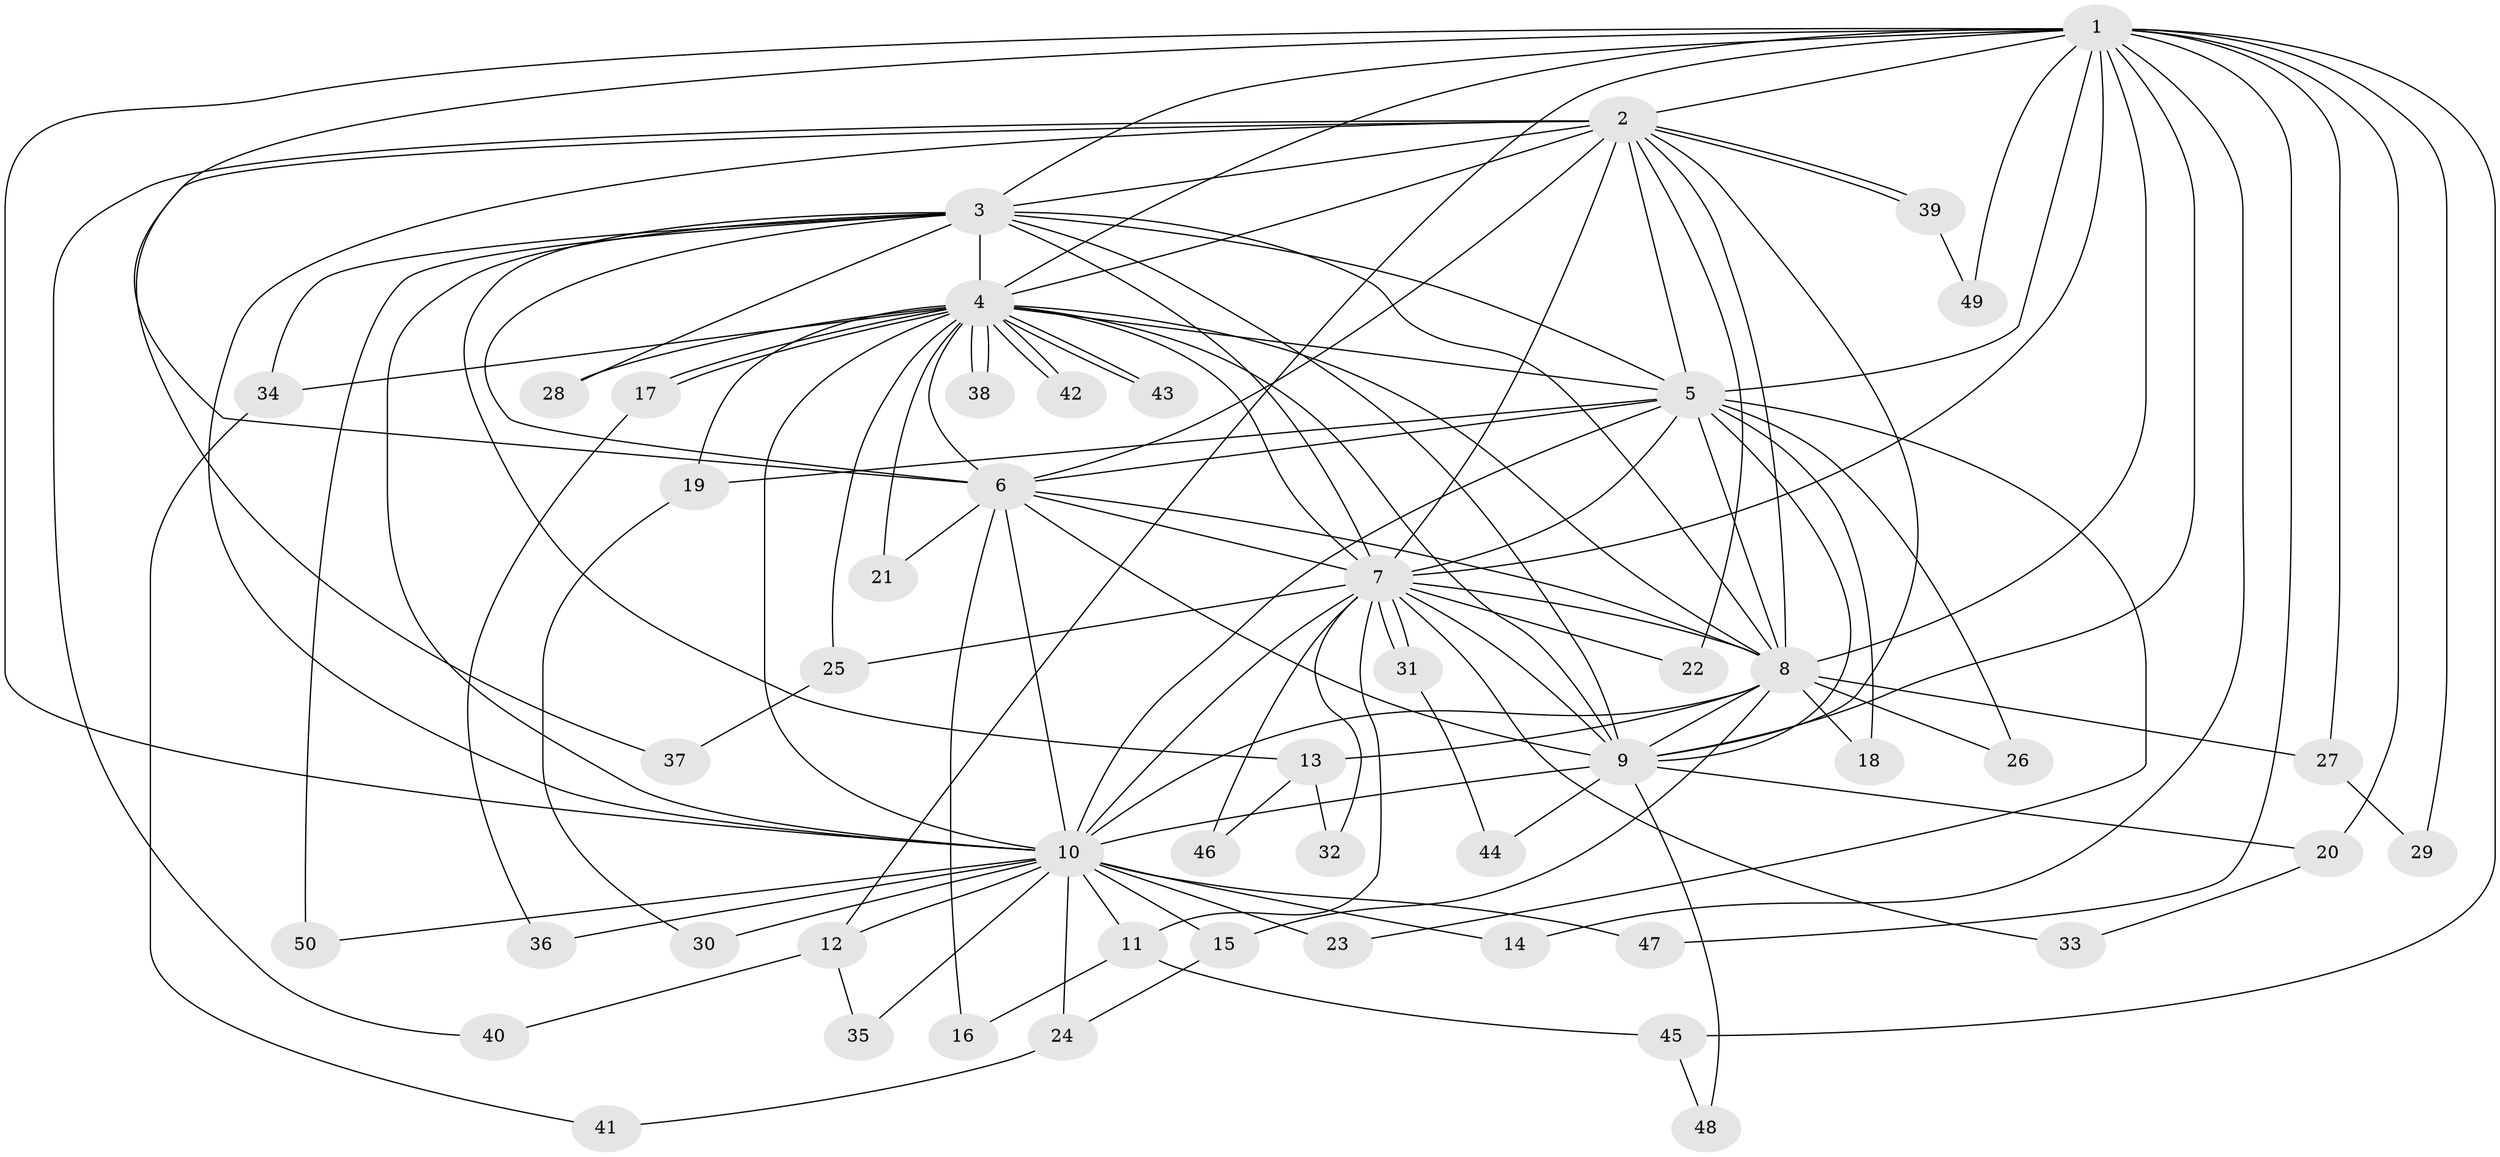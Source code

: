 // Generated by graph-tools (version 1.1) at 2025/11/02/27/25 16:11:04]
// undirected, 50 vertices, 125 edges
graph export_dot {
graph [start="1"]
  node [color=gray90,style=filled];
  1;
  2;
  3;
  4;
  5;
  6;
  7;
  8;
  9;
  10;
  11;
  12;
  13;
  14;
  15;
  16;
  17;
  18;
  19;
  20;
  21;
  22;
  23;
  24;
  25;
  26;
  27;
  28;
  29;
  30;
  31;
  32;
  33;
  34;
  35;
  36;
  37;
  38;
  39;
  40;
  41;
  42;
  43;
  44;
  45;
  46;
  47;
  48;
  49;
  50;
  1 -- 2;
  1 -- 3;
  1 -- 4;
  1 -- 5;
  1 -- 6;
  1 -- 7;
  1 -- 8;
  1 -- 9;
  1 -- 10;
  1 -- 12;
  1 -- 14;
  1 -- 20;
  1 -- 27;
  1 -- 29;
  1 -- 45;
  1 -- 47;
  1 -- 49;
  2 -- 3;
  2 -- 4;
  2 -- 5;
  2 -- 6;
  2 -- 7;
  2 -- 8;
  2 -- 9;
  2 -- 10;
  2 -- 22;
  2 -- 37;
  2 -- 39;
  2 -- 39;
  2 -- 40;
  3 -- 4;
  3 -- 5;
  3 -- 6;
  3 -- 7;
  3 -- 8;
  3 -- 9;
  3 -- 10;
  3 -- 13;
  3 -- 28;
  3 -- 34;
  3 -- 50;
  4 -- 5;
  4 -- 6;
  4 -- 7;
  4 -- 8;
  4 -- 9;
  4 -- 10;
  4 -- 17;
  4 -- 17;
  4 -- 19;
  4 -- 21;
  4 -- 25;
  4 -- 28;
  4 -- 34;
  4 -- 38;
  4 -- 38;
  4 -- 42;
  4 -- 42;
  4 -- 43;
  4 -- 43;
  5 -- 6;
  5 -- 7;
  5 -- 8;
  5 -- 9;
  5 -- 10;
  5 -- 18;
  5 -- 19;
  5 -- 23;
  5 -- 26;
  6 -- 7;
  6 -- 8;
  6 -- 9;
  6 -- 10;
  6 -- 16;
  6 -- 21;
  7 -- 8;
  7 -- 9;
  7 -- 10;
  7 -- 11;
  7 -- 22;
  7 -- 25;
  7 -- 31;
  7 -- 31;
  7 -- 32;
  7 -- 33;
  7 -- 46;
  8 -- 9;
  8 -- 10;
  8 -- 13;
  8 -- 15;
  8 -- 18;
  8 -- 26;
  8 -- 27;
  9 -- 10;
  9 -- 20;
  9 -- 44;
  9 -- 48;
  10 -- 11;
  10 -- 12;
  10 -- 14;
  10 -- 15;
  10 -- 23;
  10 -- 24;
  10 -- 30;
  10 -- 35;
  10 -- 36;
  10 -- 47;
  10 -- 50;
  11 -- 16;
  11 -- 45;
  12 -- 35;
  12 -- 40;
  13 -- 32;
  13 -- 46;
  15 -- 24;
  17 -- 36;
  19 -- 30;
  20 -- 33;
  24 -- 41;
  25 -- 37;
  27 -- 29;
  31 -- 44;
  34 -- 41;
  39 -- 49;
  45 -- 48;
}
